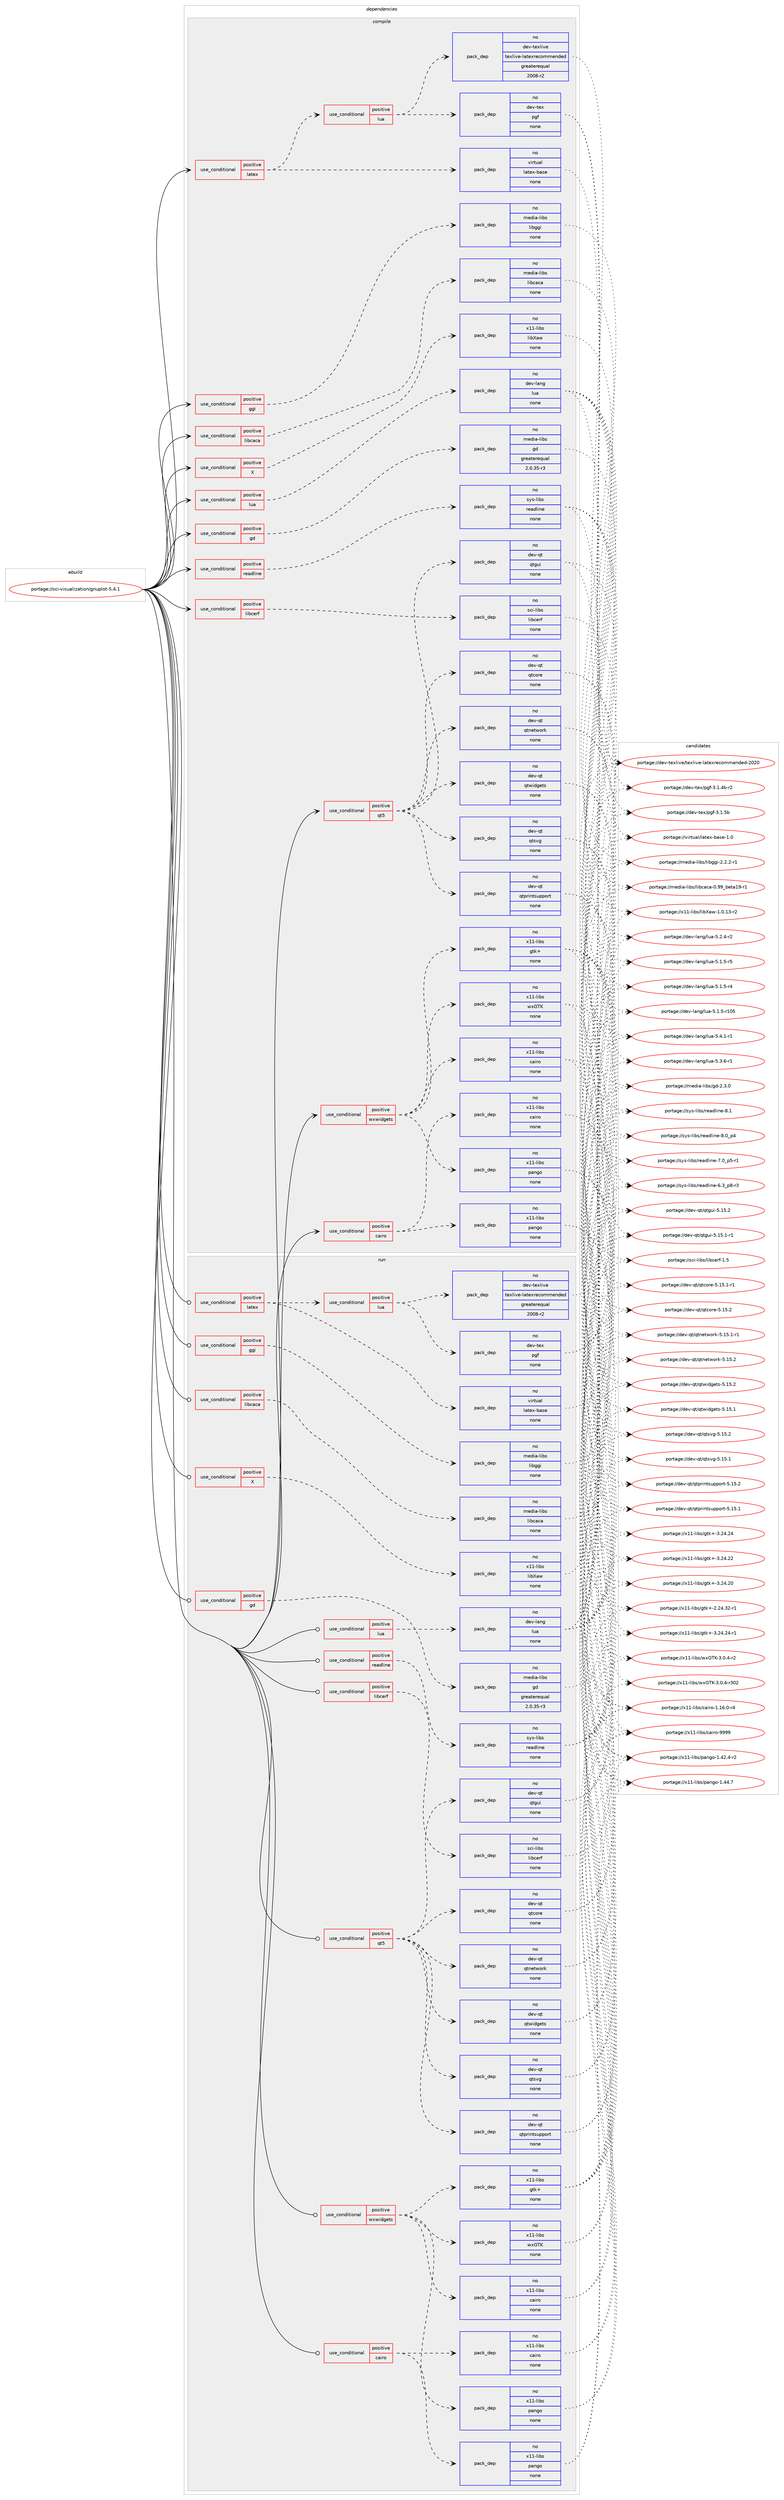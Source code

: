 digraph prolog {

# *************
# Graph options
# *************

newrank=true;
concentrate=true;
compound=true;
graph [rankdir=LR,fontname=Helvetica,fontsize=10,ranksep=1.5];#, ranksep=2.5, nodesep=0.2];
edge  [arrowhead=vee];
node  [fontname=Helvetica,fontsize=10];

# **********
# The ebuild
# **********

subgraph cluster_leftcol {
color=gray;
rank=same;
label=<<i>ebuild</i>>;
id [label="portage://sci-visualization/gnuplot-5.4.1", color=red, width=4, href="../sci-visualization/gnuplot-5.4.1.svg"];
}

# ****************
# The dependencies
# ****************

subgraph cluster_midcol {
color=gray;
label=<<i>dependencies</i>>;
subgraph cluster_compile {
fillcolor="#eeeeee";
style=filled;
label=<<i>compile</i>>;
subgraph cond1458 {
dependency6252 [label=<<TABLE BORDER="0" CELLBORDER="1" CELLSPACING="0" CELLPADDING="4"><TR><TD ROWSPAN="3" CELLPADDING="10">use_conditional</TD></TR><TR><TD>positive</TD></TR><TR><TD>X</TD></TR></TABLE>>, shape=none, color=red];
subgraph pack4706 {
dependency6253 [label=<<TABLE BORDER="0" CELLBORDER="1" CELLSPACING="0" CELLPADDING="4" WIDTH="220"><TR><TD ROWSPAN="6" CELLPADDING="30">pack_dep</TD></TR><TR><TD WIDTH="110">no</TD></TR><TR><TD>x11-libs</TD></TR><TR><TD>libXaw</TD></TR><TR><TD>none</TD></TR><TR><TD></TD></TR></TABLE>>, shape=none, color=blue];
}
dependency6252:e -> dependency6253:w [weight=20,style="dashed",arrowhead="vee"];
}
id:e -> dependency6252:w [weight=20,style="solid",arrowhead="vee"];
subgraph cond1459 {
dependency6254 [label=<<TABLE BORDER="0" CELLBORDER="1" CELLSPACING="0" CELLPADDING="4"><TR><TD ROWSPAN="3" CELLPADDING="10">use_conditional</TD></TR><TR><TD>positive</TD></TR><TR><TD>cairo</TD></TR></TABLE>>, shape=none, color=red];
subgraph pack4707 {
dependency6255 [label=<<TABLE BORDER="0" CELLBORDER="1" CELLSPACING="0" CELLPADDING="4" WIDTH="220"><TR><TD ROWSPAN="6" CELLPADDING="30">pack_dep</TD></TR><TR><TD WIDTH="110">no</TD></TR><TR><TD>x11-libs</TD></TR><TR><TD>cairo</TD></TR><TR><TD>none</TD></TR><TR><TD></TD></TR></TABLE>>, shape=none, color=blue];
}
dependency6254:e -> dependency6255:w [weight=20,style="dashed",arrowhead="vee"];
subgraph pack4708 {
dependency6256 [label=<<TABLE BORDER="0" CELLBORDER="1" CELLSPACING="0" CELLPADDING="4" WIDTH="220"><TR><TD ROWSPAN="6" CELLPADDING="30">pack_dep</TD></TR><TR><TD WIDTH="110">no</TD></TR><TR><TD>x11-libs</TD></TR><TR><TD>pango</TD></TR><TR><TD>none</TD></TR><TR><TD></TD></TR></TABLE>>, shape=none, color=blue];
}
dependency6254:e -> dependency6256:w [weight=20,style="dashed",arrowhead="vee"];
}
id:e -> dependency6254:w [weight=20,style="solid",arrowhead="vee"];
subgraph cond1460 {
dependency6257 [label=<<TABLE BORDER="0" CELLBORDER="1" CELLSPACING="0" CELLPADDING="4"><TR><TD ROWSPAN="3" CELLPADDING="10">use_conditional</TD></TR><TR><TD>positive</TD></TR><TR><TD>gd</TD></TR></TABLE>>, shape=none, color=red];
subgraph pack4709 {
dependency6258 [label=<<TABLE BORDER="0" CELLBORDER="1" CELLSPACING="0" CELLPADDING="4" WIDTH="220"><TR><TD ROWSPAN="6" CELLPADDING="30">pack_dep</TD></TR><TR><TD WIDTH="110">no</TD></TR><TR><TD>media-libs</TD></TR><TR><TD>gd</TD></TR><TR><TD>greaterequal</TD></TR><TR><TD>2.0.35-r3</TD></TR></TABLE>>, shape=none, color=blue];
}
dependency6257:e -> dependency6258:w [weight=20,style="dashed",arrowhead="vee"];
}
id:e -> dependency6257:w [weight=20,style="solid",arrowhead="vee"];
subgraph cond1461 {
dependency6259 [label=<<TABLE BORDER="0" CELLBORDER="1" CELLSPACING="0" CELLPADDING="4"><TR><TD ROWSPAN="3" CELLPADDING="10">use_conditional</TD></TR><TR><TD>positive</TD></TR><TR><TD>ggi</TD></TR></TABLE>>, shape=none, color=red];
subgraph pack4710 {
dependency6260 [label=<<TABLE BORDER="0" CELLBORDER="1" CELLSPACING="0" CELLPADDING="4" WIDTH="220"><TR><TD ROWSPAN="6" CELLPADDING="30">pack_dep</TD></TR><TR><TD WIDTH="110">no</TD></TR><TR><TD>media-libs</TD></TR><TR><TD>libggi</TD></TR><TR><TD>none</TD></TR><TR><TD></TD></TR></TABLE>>, shape=none, color=blue];
}
dependency6259:e -> dependency6260:w [weight=20,style="dashed",arrowhead="vee"];
}
id:e -> dependency6259:w [weight=20,style="solid",arrowhead="vee"];
subgraph cond1462 {
dependency6261 [label=<<TABLE BORDER="0" CELLBORDER="1" CELLSPACING="0" CELLPADDING="4"><TR><TD ROWSPAN="3" CELLPADDING="10">use_conditional</TD></TR><TR><TD>positive</TD></TR><TR><TD>latex</TD></TR></TABLE>>, shape=none, color=red];
subgraph pack4711 {
dependency6262 [label=<<TABLE BORDER="0" CELLBORDER="1" CELLSPACING="0" CELLPADDING="4" WIDTH="220"><TR><TD ROWSPAN="6" CELLPADDING="30">pack_dep</TD></TR><TR><TD WIDTH="110">no</TD></TR><TR><TD>virtual</TD></TR><TR><TD>latex-base</TD></TR><TR><TD>none</TD></TR><TR><TD></TD></TR></TABLE>>, shape=none, color=blue];
}
dependency6261:e -> dependency6262:w [weight=20,style="dashed",arrowhead="vee"];
subgraph cond1463 {
dependency6263 [label=<<TABLE BORDER="0" CELLBORDER="1" CELLSPACING="0" CELLPADDING="4"><TR><TD ROWSPAN="3" CELLPADDING="10">use_conditional</TD></TR><TR><TD>positive</TD></TR><TR><TD>lua</TD></TR></TABLE>>, shape=none, color=red];
subgraph pack4712 {
dependency6264 [label=<<TABLE BORDER="0" CELLBORDER="1" CELLSPACING="0" CELLPADDING="4" WIDTH="220"><TR><TD ROWSPAN="6" CELLPADDING="30">pack_dep</TD></TR><TR><TD WIDTH="110">no</TD></TR><TR><TD>dev-tex</TD></TR><TR><TD>pgf</TD></TR><TR><TD>none</TD></TR><TR><TD></TD></TR></TABLE>>, shape=none, color=blue];
}
dependency6263:e -> dependency6264:w [weight=20,style="dashed",arrowhead="vee"];
subgraph pack4713 {
dependency6265 [label=<<TABLE BORDER="0" CELLBORDER="1" CELLSPACING="0" CELLPADDING="4" WIDTH="220"><TR><TD ROWSPAN="6" CELLPADDING="30">pack_dep</TD></TR><TR><TD WIDTH="110">no</TD></TR><TR><TD>dev-texlive</TD></TR><TR><TD>texlive-latexrecommended</TD></TR><TR><TD>greaterequal</TD></TR><TR><TD>2008-r2</TD></TR></TABLE>>, shape=none, color=blue];
}
dependency6263:e -> dependency6265:w [weight=20,style="dashed",arrowhead="vee"];
}
dependency6261:e -> dependency6263:w [weight=20,style="dashed",arrowhead="vee"];
}
id:e -> dependency6261:w [weight=20,style="solid",arrowhead="vee"];
subgraph cond1464 {
dependency6266 [label=<<TABLE BORDER="0" CELLBORDER="1" CELLSPACING="0" CELLPADDING="4"><TR><TD ROWSPAN="3" CELLPADDING="10">use_conditional</TD></TR><TR><TD>positive</TD></TR><TR><TD>libcaca</TD></TR></TABLE>>, shape=none, color=red];
subgraph pack4714 {
dependency6267 [label=<<TABLE BORDER="0" CELLBORDER="1" CELLSPACING="0" CELLPADDING="4" WIDTH="220"><TR><TD ROWSPAN="6" CELLPADDING="30">pack_dep</TD></TR><TR><TD WIDTH="110">no</TD></TR><TR><TD>media-libs</TD></TR><TR><TD>libcaca</TD></TR><TR><TD>none</TD></TR><TR><TD></TD></TR></TABLE>>, shape=none, color=blue];
}
dependency6266:e -> dependency6267:w [weight=20,style="dashed",arrowhead="vee"];
}
id:e -> dependency6266:w [weight=20,style="solid",arrowhead="vee"];
subgraph cond1465 {
dependency6268 [label=<<TABLE BORDER="0" CELLBORDER="1" CELLSPACING="0" CELLPADDING="4"><TR><TD ROWSPAN="3" CELLPADDING="10">use_conditional</TD></TR><TR><TD>positive</TD></TR><TR><TD>libcerf</TD></TR></TABLE>>, shape=none, color=red];
subgraph pack4715 {
dependency6269 [label=<<TABLE BORDER="0" CELLBORDER="1" CELLSPACING="0" CELLPADDING="4" WIDTH="220"><TR><TD ROWSPAN="6" CELLPADDING="30">pack_dep</TD></TR><TR><TD WIDTH="110">no</TD></TR><TR><TD>sci-libs</TD></TR><TR><TD>libcerf</TD></TR><TR><TD>none</TD></TR><TR><TD></TD></TR></TABLE>>, shape=none, color=blue];
}
dependency6268:e -> dependency6269:w [weight=20,style="dashed",arrowhead="vee"];
}
id:e -> dependency6268:w [weight=20,style="solid",arrowhead="vee"];
subgraph cond1466 {
dependency6270 [label=<<TABLE BORDER="0" CELLBORDER="1" CELLSPACING="0" CELLPADDING="4"><TR><TD ROWSPAN="3" CELLPADDING="10">use_conditional</TD></TR><TR><TD>positive</TD></TR><TR><TD>lua</TD></TR></TABLE>>, shape=none, color=red];
subgraph pack4716 {
dependency6271 [label=<<TABLE BORDER="0" CELLBORDER="1" CELLSPACING="0" CELLPADDING="4" WIDTH="220"><TR><TD ROWSPAN="6" CELLPADDING="30">pack_dep</TD></TR><TR><TD WIDTH="110">no</TD></TR><TR><TD>dev-lang</TD></TR><TR><TD>lua</TD></TR><TR><TD>none</TD></TR><TR><TD></TD></TR></TABLE>>, shape=none, color=blue];
}
dependency6270:e -> dependency6271:w [weight=20,style="dashed",arrowhead="vee"];
}
id:e -> dependency6270:w [weight=20,style="solid",arrowhead="vee"];
subgraph cond1467 {
dependency6272 [label=<<TABLE BORDER="0" CELLBORDER="1" CELLSPACING="0" CELLPADDING="4"><TR><TD ROWSPAN="3" CELLPADDING="10">use_conditional</TD></TR><TR><TD>positive</TD></TR><TR><TD>qt5</TD></TR></TABLE>>, shape=none, color=red];
subgraph pack4717 {
dependency6273 [label=<<TABLE BORDER="0" CELLBORDER="1" CELLSPACING="0" CELLPADDING="4" WIDTH="220"><TR><TD ROWSPAN="6" CELLPADDING="30">pack_dep</TD></TR><TR><TD WIDTH="110">no</TD></TR><TR><TD>dev-qt</TD></TR><TR><TD>qtcore</TD></TR><TR><TD>none</TD></TR><TR><TD></TD></TR></TABLE>>, shape=none, color=blue];
}
dependency6272:e -> dependency6273:w [weight=20,style="dashed",arrowhead="vee"];
subgraph pack4718 {
dependency6274 [label=<<TABLE BORDER="0" CELLBORDER="1" CELLSPACING="0" CELLPADDING="4" WIDTH="220"><TR><TD ROWSPAN="6" CELLPADDING="30">pack_dep</TD></TR><TR><TD WIDTH="110">no</TD></TR><TR><TD>dev-qt</TD></TR><TR><TD>qtgui</TD></TR><TR><TD>none</TD></TR><TR><TD></TD></TR></TABLE>>, shape=none, color=blue];
}
dependency6272:e -> dependency6274:w [weight=20,style="dashed",arrowhead="vee"];
subgraph pack4719 {
dependency6275 [label=<<TABLE BORDER="0" CELLBORDER="1" CELLSPACING="0" CELLPADDING="4" WIDTH="220"><TR><TD ROWSPAN="6" CELLPADDING="30">pack_dep</TD></TR><TR><TD WIDTH="110">no</TD></TR><TR><TD>dev-qt</TD></TR><TR><TD>qtnetwork</TD></TR><TR><TD>none</TD></TR><TR><TD></TD></TR></TABLE>>, shape=none, color=blue];
}
dependency6272:e -> dependency6275:w [weight=20,style="dashed",arrowhead="vee"];
subgraph pack4720 {
dependency6276 [label=<<TABLE BORDER="0" CELLBORDER="1" CELLSPACING="0" CELLPADDING="4" WIDTH="220"><TR><TD ROWSPAN="6" CELLPADDING="30">pack_dep</TD></TR><TR><TD WIDTH="110">no</TD></TR><TR><TD>dev-qt</TD></TR><TR><TD>qtprintsupport</TD></TR><TR><TD>none</TD></TR><TR><TD></TD></TR></TABLE>>, shape=none, color=blue];
}
dependency6272:e -> dependency6276:w [weight=20,style="dashed",arrowhead="vee"];
subgraph pack4721 {
dependency6277 [label=<<TABLE BORDER="0" CELLBORDER="1" CELLSPACING="0" CELLPADDING="4" WIDTH="220"><TR><TD ROWSPAN="6" CELLPADDING="30">pack_dep</TD></TR><TR><TD WIDTH="110">no</TD></TR><TR><TD>dev-qt</TD></TR><TR><TD>qtsvg</TD></TR><TR><TD>none</TD></TR><TR><TD></TD></TR></TABLE>>, shape=none, color=blue];
}
dependency6272:e -> dependency6277:w [weight=20,style="dashed",arrowhead="vee"];
subgraph pack4722 {
dependency6278 [label=<<TABLE BORDER="0" CELLBORDER="1" CELLSPACING="0" CELLPADDING="4" WIDTH="220"><TR><TD ROWSPAN="6" CELLPADDING="30">pack_dep</TD></TR><TR><TD WIDTH="110">no</TD></TR><TR><TD>dev-qt</TD></TR><TR><TD>qtwidgets</TD></TR><TR><TD>none</TD></TR><TR><TD></TD></TR></TABLE>>, shape=none, color=blue];
}
dependency6272:e -> dependency6278:w [weight=20,style="dashed",arrowhead="vee"];
}
id:e -> dependency6272:w [weight=20,style="solid",arrowhead="vee"];
subgraph cond1468 {
dependency6279 [label=<<TABLE BORDER="0" CELLBORDER="1" CELLSPACING="0" CELLPADDING="4"><TR><TD ROWSPAN="3" CELLPADDING="10">use_conditional</TD></TR><TR><TD>positive</TD></TR><TR><TD>readline</TD></TR></TABLE>>, shape=none, color=red];
subgraph pack4723 {
dependency6280 [label=<<TABLE BORDER="0" CELLBORDER="1" CELLSPACING="0" CELLPADDING="4" WIDTH="220"><TR><TD ROWSPAN="6" CELLPADDING="30">pack_dep</TD></TR><TR><TD WIDTH="110">no</TD></TR><TR><TD>sys-libs</TD></TR><TR><TD>readline</TD></TR><TR><TD>none</TD></TR><TR><TD></TD></TR></TABLE>>, shape=none, color=blue];
}
dependency6279:e -> dependency6280:w [weight=20,style="dashed",arrowhead="vee"];
}
id:e -> dependency6279:w [weight=20,style="solid",arrowhead="vee"];
subgraph cond1469 {
dependency6281 [label=<<TABLE BORDER="0" CELLBORDER="1" CELLSPACING="0" CELLPADDING="4"><TR><TD ROWSPAN="3" CELLPADDING="10">use_conditional</TD></TR><TR><TD>positive</TD></TR><TR><TD>wxwidgets</TD></TR></TABLE>>, shape=none, color=red];
subgraph pack4724 {
dependency6282 [label=<<TABLE BORDER="0" CELLBORDER="1" CELLSPACING="0" CELLPADDING="4" WIDTH="220"><TR><TD ROWSPAN="6" CELLPADDING="30">pack_dep</TD></TR><TR><TD WIDTH="110">no</TD></TR><TR><TD>x11-libs</TD></TR><TR><TD>wxGTK</TD></TR><TR><TD>none</TD></TR><TR><TD></TD></TR></TABLE>>, shape=none, color=blue];
}
dependency6281:e -> dependency6282:w [weight=20,style="dashed",arrowhead="vee"];
subgraph pack4725 {
dependency6283 [label=<<TABLE BORDER="0" CELLBORDER="1" CELLSPACING="0" CELLPADDING="4" WIDTH="220"><TR><TD ROWSPAN="6" CELLPADDING="30">pack_dep</TD></TR><TR><TD WIDTH="110">no</TD></TR><TR><TD>x11-libs</TD></TR><TR><TD>cairo</TD></TR><TR><TD>none</TD></TR><TR><TD></TD></TR></TABLE>>, shape=none, color=blue];
}
dependency6281:e -> dependency6283:w [weight=20,style="dashed",arrowhead="vee"];
subgraph pack4726 {
dependency6284 [label=<<TABLE BORDER="0" CELLBORDER="1" CELLSPACING="0" CELLPADDING="4" WIDTH="220"><TR><TD ROWSPAN="6" CELLPADDING="30">pack_dep</TD></TR><TR><TD WIDTH="110">no</TD></TR><TR><TD>x11-libs</TD></TR><TR><TD>pango</TD></TR><TR><TD>none</TD></TR><TR><TD></TD></TR></TABLE>>, shape=none, color=blue];
}
dependency6281:e -> dependency6284:w [weight=20,style="dashed",arrowhead="vee"];
subgraph pack4727 {
dependency6285 [label=<<TABLE BORDER="0" CELLBORDER="1" CELLSPACING="0" CELLPADDING="4" WIDTH="220"><TR><TD ROWSPAN="6" CELLPADDING="30">pack_dep</TD></TR><TR><TD WIDTH="110">no</TD></TR><TR><TD>x11-libs</TD></TR><TR><TD>gtk+</TD></TR><TR><TD>none</TD></TR><TR><TD></TD></TR></TABLE>>, shape=none, color=blue];
}
dependency6281:e -> dependency6285:w [weight=20,style="dashed",arrowhead="vee"];
}
id:e -> dependency6281:w [weight=20,style="solid",arrowhead="vee"];
}
subgraph cluster_compileandrun {
fillcolor="#eeeeee";
style=filled;
label=<<i>compile and run</i>>;
}
subgraph cluster_run {
fillcolor="#eeeeee";
style=filled;
label=<<i>run</i>>;
subgraph cond1470 {
dependency6286 [label=<<TABLE BORDER="0" CELLBORDER="1" CELLSPACING="0" CELLPADDING="4"><TR><TD ROWSPAN="3" CELLPADDING="10">use_conditional</TD></TR><TR><TD>positive</TD></TR><TR><TD>X</TD></TR></TABLE>>, shape=none, color=red];
subgraph pack4728 {
dependency6287 [label=<<TABLE BORDER="0" CELLBORDER="1" CELLSPACING="0" CELLPADDING="4" WIDTH="220"><TR><TD ROWSPAN="6" CELLPADDING="30">pack_dep</TD></TR><TR><TD WIDTH="110">no</TD></TR><TR><TD>x11-libs</TD></TR><TR><TD>libXaw</TD></TR><TR><TD>none</TD></TR><TR><TD></TD></TR></TABLE>>, shape=none, color=blue];
}
dependency6286:e -> dependency6287:w [weight=20,style="dashed",arrowhead="vee"];
}
id:e -> dependency6286:w [weight=20,style="solid",arrowhead="odot"];
subgraph cond1471 {
dependency6288 [label=<<TABLE BORDER="0" CELLBORDER="1" CELLSPACING="0" CELLPADDING="4"><TR><TD ROWSPAN="3" CELLPADDING="10">use_conditional</TD></TR><TR><TD>positive</TD></TR><TR><TD>cairo</TD></TR></TABLE>>, shape=none, color=red];
subgraph pack4729 {
dependency6289 [label=<<TABLE BORDER="0" CELLBORDER="1" CELLSPACING="0" CELLPADDING="4" WIDTH="220"><TR><TD ROWSPAN="6" CELLPADDING="30">pack_dep</TD></TR><TR><TD WIDTH="110">no</TD></TR><TR><TD>x11-libs</TD></TR><TR><TD>cairo</TD></TR><TR><TD>none</TD></TR><TR><TD></TD></TR></TABLE>>, shape=none, color=blue];
}
dependency6288:e -> dependency6289:w [weight=20,style="dashed",arrowhead="vee"];
subgraph pack4730 {
dependency6290 [label=<<TABLE BORDER="0" CELLBORDER="1" CELLSPACING="0" CELLPADDING="4" WIDTH="220"><TR><TD ROWSPAN="6" CELLPADDING="30">pack_dep</TD></TR><TR><TD WIDTH="110">no</TD></TR><TR><TD>x11-libs</TD></TR><TR><TD>pango</TD></TR><TR><TD>none</TD></TR><TR><TD></TD></TR></TABLE>>, shape=none, color=blue];
}
dependency6288:e -> dependency6290:w [weight=20,style="dashed",arrowhead="vee"];
}
id:e -> dependency6288:w [weight=20,style="solid",arrowhead="odot"];
subgraph cond1472 {
dependency6291 [label=<<TABLE BORDER="0" CELLBORDER="1" CELLSPACING="0" CELLPADDING="4"><TR><TD ROWSPAN="3" CELLPADDING="10">use_conditional</TD></TR><TR><TD>positive</TD></TR><TR><TD>gd</TD></TR></TABLE>>, shape=none, color=red];
subgraph pack4731 {
dependency6292 [label=<<TABLE BORDER="0" CELLBORDER="1" CELLSPACING="0" CELLPADDING="4" WIDTH="220"><TR><TD ROWSPAN="6" CELLPADDING="30">pack_dep</TD></TR><TR><TD WIDTH="110">no</TD></TR><TR><TD>media-libs</TD></TR><TR><TD>gd</TD></TR><TR><TD>greaterequal</TD></TR><TR><TD>2.0.35-r3</TD></TR></TABLE>>, shape=none, color=blue];
}
dependency6291:e -> dependency6292:w [weight=20,style="dashed",arrowhead="vee"];
}
id:e -> dependency6291:w [weight=20,style="solid",arrowhead="odot"];
subgraph cond1473 {
dependency6293 [label=<<TABLE BORDER="0" CELLBORDER="1" CELLSPACING="0" CELLPADDING="4"><TR><TD ROWSPAN="3" CELLPADDING="10">use_conditional</TD></TR><TR><TD>positive</TD></TR><TR><TD>ggi</TD></TR></TABLE>>, shape=none, color=red];
subgraph pack4732 {
dependency6294 [label=<<TABLE BORDER="0" CELLBORDER="1" CELLSPACING="0" CELLPADDING="4" WIDTH="220"><TR><TD ROWSPAN="6" CELLPADDING="30">pack_dep</TD></TR><TR><TD WIDTH="110">no</TD></TR><TR><TD>media-libs</TD></TR><TR><TD>libggi</TD></TR><TR><TD>none</TD></TR><TR><TD></TD></TR></TABLE>>, shape=none, color=blue];
}
dependency6293:e -> dependency6294:w [weight=20,style="dashed",arrowhead="vee"];
}
id:e -> dependency6293:w [weight=20,style="solid",arrowhead="odot"];
subgraph cond1474 {
dependency6295 [label=<<TABLE BORDER="0" CELLBORDER="1" CELLSPACING="0" CELLPADDING="4"><TR><TD ROWSPAN="3" CELLPADDING="10">use_conditional</TD></TR><TR><TD>positive</TD></TR><TR><TD>latex</TD></TR></TABLE>>, shape=none, color=red];
subgraph pack4733 {
dependency6296 [label=<<TABLE BORDER="0" CELLBORDER="1" CELLSPACING="0" CELLPADDING="4" WIDTH="220"><TR><TD ROWSPAN="6" CELLPADDING="30">pack_dep</TD></TR><TR><TD WIDTH="110">no</TD></TR><TR><TD>virtual</TD></TR><TR><TD>latex-base</TD></TR><TR><TD>none</TD></TR><TR><TD></TD></TR></TABLE>>, shape=none, color=blue];
}
dependency6295:e -> dependency6296:w [weight=20,style="dashed",arrowhead="vee"];
subgraph cond1475 {
dependency6297 [label=<<TABLE BORDER="0" CELLBORDER="1" CELLSPACING="0" CELLPADDING="4"><TR><TD ROWSPAN="3" CELLPADDING="10">use_conditional</TD></TR><TR><TD>positive</TD></TR><TR><TD>lua</TD></TR></TABLE>>, shape=none, color=red];
subgraph pack4734 {
dependency6298 [label=<<TABLE BORDER="0" CELLBORDER="1" CELLSPACING="0" CELLPADDING="4" WIDTH="220"><TR><TD ROWSPAN="6" CELLPADDING="30">pack_dep</TD></TR><TR><TD WIDTH="110">no</TD></TR><TR><TD>dev-tex</TD></TR><TR><TD>pgf</TD></TR><TR><TD>none</TD></TR><TR><TD></TD></TR></TABLE>>, shape=none, color=blue];
}
dependency6297:e -> dependency6298:w [weight=20,style="dashed",arrowhead="vee"];
subgraph pack4735 {
dependency6299 [label=<<TABLE BORDER="0" CELLBORDER="1" CELLSPACING="0" CELLPADDING="4" WIDTH="220"><TR><TD ROWSPAN="6" CELLPADDING="30">pack_dep</TD></TR><TR><TD WIDTH="110">no</TD></TR><TR><TD>dev-texlive</TD></TR><TR><TD>texlive-latexrecommended</TD></TR><TR><TD>greaterequal</TD></TR><TR><TD>2008-r2</TD></TR></TABLE>>, shape=none, color=blue];
}
dependency6297:e -> dependency6299:w [weight=20,style="dashed",arrowhead="vee"];
}
dependency6295:e -> dependency6297:w [weight=20,style="dashed",arrowhead="vee"];
}
id:e -> dependency6295:w [weight=20,style="solid",arrowhead="odot"];
subgraph cond1476 {
dependency6300 [label=<<TABLE BORDER="0" CELLBORDER="1" CELLSPACING="0" CELLPADDING="4"><TR><TD ROWSPAN="3" CELLPADDING="10">use_conditional</TD></TR><TR><TD>positive</TD></TR><TR><TD>libcaca</TD></TR></TABLE>>, shape=none, color=red];
subgraph pack4736 {
dependency6301 [label=<<TABLE BORDER="0" CELLBORDER="1" CELLSPACING="0" CELLPADDING="4" WIDTH="220"><TR><TD ROWSPAN="6" CELLPADDING="30">pack_dep</TD></TR><TR><TD WIDTH="110">no</TD></TR><TR><TD>media-libs</TD></TR><TR><TD>libcaca</TD></TR><TR><TD>none</TD></TR><TR><TD></TD></TR></TABLE>>, shape=none, color=blue];
}
dependency6300:e -> dependency6301:w [weight=20,style="dashed",arrowhead="vee"];
}
id:e -> dependency6300:w [weight=20,style="solid",arrowhead="odot"];
subgraph cond1477 {
dependency6302 [label=<<TABLE BORDER="0" CELLBORDER="1" CELLSPACING="0" CELLPADDING="4"><TR><TD ROWSPAN="3" CELLPADDING="10">use_conditional</TD></TR><TR><TD>positive</TD></TR><TR><TD>libcerf</TD></TR></TABLE>>, shape=none, color=red];
subgraph pack4737 {
dependency6303 [label=<<TABLE BORDER="0" CELLBORDER="1" CELLSPACING="0" CELLPADDING="4" WIDTH="220"><TR><TD ROWSPAN="6" CELLPADDING="30">pack_dep</TD></TR><TR><TD WIDTH="110">no</TD></TR><TR><TD>sci-libs</TD></TR><TR><TD>libcerf</TD></TR><TR><TD>none</TD></TR><TR><TD></TD></TR></TABLE>>, shape=none, color=blue];
}
dependency6302:e -> dependency6303:w [weight=20,style="dashed",arrowhead="vee"];
}
id:e -> dependency6302:w [weight=20,style="solid",arrowhead="odot"];
subgraph cond1478 {
dependency6304 [label=<<TABLE BORDER="0" CELLBORDER="1" CELLSPACING="0" CELLPADDING="4"><TR><TD ROWSPAN="3" CELLPADDING="10">use_conditional</TD></TR><TR><TD>positive</TD></TR><TR><TD>lua</TD></TR></TABLE>>, shape=none, color=red];
subgraph pack4738 {
dependency6305 [label=<<TABLE BORDER="0" CELLBORDER="1" CELLSPACING="0" CELLPADDING="4" WIDTH="220"><TR><TD ROWSPAN="6" CELLPADDING="30">pack_dep</TD></TR><TR><TD WIDTH="110">no</TD></TR><TR><TD>dev-lang</TD></TR><TR><TD>lua</TD></TR><TR><TD>none</TD></TR><TR><TD></TD></TR></TABLE>>, shape=none, color=blue];
}
dependency6304:e -> dependency6305:w [weight=20,style="dashed",arrowhead="vee"];
}
id:e -> dependency6304:w [weight=20,style="solid",arrowhead="odot"];
subgraph cond1479 {
dependency6306 [label=<<TABLE BORDER="0" CELLBORDER="1" CELLSPACING="0" CELLPADDING="4"><TR><TD ROWSPAN="3" CELLPADDING="10">use_conditional</TD></TR><TR><TD>positive</TD></TR><TR><TD>qt5</TD></TR></TABLE>>, shape=none, color=red];
subgraph pack4739 {
dependency6307 [label=<<TABLE BORDER="0" CELLBORDER="1" CELLSPACING="0" CELLPADDING="4" WIDTH="220"><TR><TD ROWSPAN="6" CELLPADDING="30">pack_dep</TD></TR><TR><TD WIDTH="110">no</TD></TR><TR><TD>dev-qt</TD></TR><TR><TD>qtcore</TD></TR><TR><TD>none</TD></TR><TR><TD></TD></TR></TABLE>>, shape=none, color=blue];
}
dependency6306:e -> dependency6307:w [weight=20,style="dashed",arrowhead="vee"];
subgraph pack4740 {
dependency6308 [label=<<TABLE BORDER="0" CELLBORDER="1" CELLSPACING="0" CELLPADDING="4" WIDTH="220"><TR><TD ROWSPAN="6" CELLPADDING="30">pack_dep</TD></TR><TR><TD WIDTH="110">no</TD></TR><TR><TD>dev-qt</TD></TR><TR><TD>qtgui</TD></TR><TR><TD>none</TD></TR><TR><TD></TD></TR></TABLE>>, shape=none, color=blue];
}
dependency6306:e -> dependency6308:w [weight=20,style="dashed",arrowhead="vee"];
subgraph pack4741 {
dependency6309 [label=<<TABLE BORDER="0" CELLBORDER="1" CELLSPACING="0" CELLPADDING="4" WIDTH="220"><TR><TD ROWSPAN="6" CELLPADDING="30">pack_dep</TD></TR><TR><TD WIDTH="110">no</TD></TR><TR><TD>dev-qt</TD></TR><TR><TD>qtnetwork</TD></TR><TR><TD>none</TD></TR><TR><TD></TD></TR></TABLE>>, shape=none, color=blue];
}
dependency6306:e -> dependency6309:w [weight=20,style="dashed",arrowhead="vee"];
subgraph pack4742 {
dependency6310 [label=<<TABLE BORDER="0" CELLBORDER="1" CELLSPACING="0" CELLPADDING="4" WIDTH="220"><TR><TD ROWSPAN="6" CELLPADDING="30">pack_dep</TD></TR><TR><TD WIDTH="110">no</TD></TR><TR><TD>dev-qt</TD></TR><TR><TD>qtprintsupport</TD></TR><TR><TD>none</TD></TR><TR><TD></TD></TR></TABLE>>, shape=none, color=blue];
}
dependency6306:e -> dependency6310:w [weight=20,style="dashed",arrowhead="vee"];
subgraph pack4743 {
dependency6311 [label=<<TABLE BORDER="0" CELLBORDER="1" CELLSPACING="0" CELLPADDING="4" WIDTH="220"><TR><TD ROWSPAN="6" CELLPADDING="30">pack_dep</TD></TR><TR><TD WIDTH="110">no</TD></TR><TR><TD>dev-qt</TD></TR><TR><TD>qtsvg</TD></TR><TR><TD>none</TD></TR><TR><TD></TD></TR></TABLE>>, shape=none, color=blue];
}
dependency6306:e -> dependency6311:w [weight=20,style="dashed",arrowhead="vee"];
subgraph pack4744 {
dependency6312 [label=<<TABLE BORDER="0" CELLBORDER="1" CELLSPACING="0" CELLPADDING="4" WIDTH="220"><TR><TD ROWSPAN="6" CELLPADDING="30">pack_dep</TD></TR><TR><TD WIDTH="110">no</TD></TR><TR><TD>dev-qt</TD></TR><TR><TD>qtwidgets</TD></TR><TR><TD>none</TD></TR><TR><TD></TD></TR></TABLE>>, shape=none, color=blue];
}
dependency6306:e -> dependency6312:w [weight=20,style="dashed",arrowhead="vee"];
}
id:e -> dependency6306:w [weight=20,style="solid",arrowhead="odot"];
subgraph cond1480 {
dependency6313 [label=<<TABLE BORDER="0" CELLBORDER="1" CELLSPACING="0" CELLPADDING="4"><TR><TD ROWSPAN="3" CELLPADDING="10">use_conditional</TD></TR><TR><TD>positive</TD></TR><TR><TD>readline</TD></TR></TABLE>>, shape=none, color=red];
subgraph pack4745 {
dependency6314 [label=<<TABLE BORDER="0" CELLBORDER="1" CELLSPACING="0" CELLPADDING="4" WIDTH="220"><TR><TD ROWSPAN="6" CELLPADDING="30">pack_dep</TD></TR><TR><TD WIDTH="110">no</TD></TR><TR><TD>sys-libs</TD></TR><TR><TD>readline</TD></TR><TR><TD>none</TD></TR><TR><TD></TD></TR></TABLE>>, shape=none, color=blue];
}
dependency6313:e -> dependency6314:w [weight=20,style="dashed",arrowhead="vee"];
}
id:e -> dependency6313:w [weight=20,style="solid",arrowhead="odot"];
subgraph cond1481 {
dependency6315 [label=<<TABLE BORDER="0" CELLBORDER="1" CELLSPACING="0" CELLPADDING="4"><TR><TD ROWSPAN="3" CELLPADDING="10">use_conditional</TD></TR><TR><TD>positive</TD></TR><TR><TD>wxwidgets</TD></TR></TABLE>>, shape=none, color=red];
subgraph pack4746 {
dependency6316 [label=<<TABLE BORDER="0" CELLBORDER="1" CELLSPACING="0" CELLPADDING="4" WIDTH="220"><TR><TD ROWSPAN="6" CELLPADDING="30">pack_dep</TD></TR><TR><TD WIDTH="110">no</TD></TR><TR><TD>x11-libs</TD></TR><TR><TD>wxGTK</TD></TR><TR><TD>none</TD></TR><TR><TD></TD></TR></TABLE>>, shape=none, color=blue];
}
dependency6315:e -> dependency6316:w [weight=20,style="dashed",arrowhead="vee"];
subgraph pack4747 {
dependency6317 [label=<<TABLE BORDER="0" CELLBORDER="1" CELLSPACING="0" CELLPADDING="4" WIDTH="220"><TR><TD ROWSPAN="6" CELLPADDING="30">pack_dep</TD></TR><TR><TD WIDTH="110">no</TD></TR><TR><TD>x11-libs</TD></TR><TR><TD>cairo</TD></TR><TR><TD>none</TD></TR><TR><TD></TD></TR></TABLE>>, shape=none, color=blue];
}
dependency6315:e -> dependency6317:w [weight=20,style="dashed",arrowhead="vee"];
subgraph pack4748 {
dependency6318 [label=<<TABLE BORDER="0" CELLBORDER="1" CELLSPACING="0" CELLPADDING="4" WIDTH="220"><TR><TD ROWSPAN="6" CELLPADDING="30">pack_dep</TD></TR><TR><TD WIDTH="110">no</TD></TR><TR><TD>x11-libs</TD></TR><TR><TD>pango</TD></TR><TR><TD>none</TD></TR><TR><TD></TD></TR></TABLE>>, shape=none, color=blue];
}
dependency6315:e -> dependency6318:w [weight=20,style="dashed",arrowhead="vee"];
subgraph pack4749 {
dependency6319 [label=<<TABLE BORDER="0" CELLBORDER="1" CELLSPACING="0" CELLPADDING="4" WIDTH="220"><TR><TD ROWSPAN="6" CELLPADDING="30">pack_dep</TD></TR><TR><TD WIDTH="110">no</TD></TR><TR><TD>x11-libs</TD></TR><TR><TD>gtk+</TD></TR><TR><TD>none</TD></TR><TR><TD></TD></TR></TABLE>>, shape=none, color=blue];
}
dependency6315:e -> dependency6319:w [weight=20,style="dashed",arrowhead="vee"];
}
id:e -> dependency6315:w [weight=20,style="solid",arrowhead="odot"];
}
}

# **************
# The candidates
# **************

subgraph cluster_choices {
rank=same;
color=gray;
label=<<i>candidates</i>>;

subgraph choice4706 {
color=black;
nodesep=1;
choice1204949451081059811547108105988897119454946484649514511450 [label="portage://x11-libs/libXaw-1.0.13-r2", color=red, width=4,href="../x11-libs/libXaw-1.0.13-r2.svg"];
dependency6253:e -> choice1204949451081059811547108105988897119454946484649514511450:w [style=dotted,weight="100"];
}
subgraph choice4707 {
color=black;
nodesep=1;
choice120494945108105981154799971051141114557575757 [label="portage://x11-libs/cairo-9999", color=red, width=4,href="../x11-libs/cairo-9999.svg"];
choice12049494510810598115479997105114111454946495446484511452 [label="portage://x11-libs/cairo-1.16.0-r4", color=red, width=4,href="../x11-libs/cairo-1.16.0-r4.svg"];
dependency6255:e -> choice120494945108105981154799971051141114557575757:w [style=dotted,weight="100"];
dependency6255:e -> choice12049494510810598115479997105114111454946495446484511452:w [style=dotted,weight="100"];
}
subgraph choice4708 {
color=black;
nodesep=1;
choice12049494510810598115471129711010311145494652524655 [label="portage://x11-libs/pango-1.44.7", color=red, width=4,href="../x11-libs/pango-1.44.7.svg"];
choice120494945108105981154711297110103111454946525046524511450 [label="portage://x11-libs/pango-1.42.4-r2", color=red, width=4,href="../x11-libs/pango-1.42.4-r2.svg"];
dependency6256:e -> choice12049494510810598115471129711010311145494652524655:w [style=dotted,weight="100"];
dependency6256:e -> choice120494945108105981154711297110103111454946525046524511450:w [style=dotted,weight="100"];
}
subgraph choice4709 {
color=black;
nodesep=1;
choice10910110010597451081059811547103100455046514648 [label="portage://media-libs/gd-2.3.0", color=red, width=4,href="../media-libs/gd-2.3.0.svg"];
dependency6258:e -> choice10910110010597451081059811547103100455046514648:w [style=dotted,weight="100"];
}
subgraph choice4710 {
color=black;
nodesep=1;
choice10910110010597451081059811547108105981031031054550465046504511449 [label="portage://media-libs/libggi-2.2.2-r1", color=red, width=4,href="../media-libs/libggi-2.2.2-r1.svg"];
dependency6260:e -> choice10910110010597451081059811547108105981031031054550465046504511449:w [style=dotted,weight="100"];
}
subgraph choice4711 {
color=black;
nodesep=1;
choice11810511411611797108471089711610112045989711510145494648 [label="portage://virtual/latex-base-1.0", color=red, width=4,href="../virtual/latex-base-1.0.svg"];
dependency6262:e -> choice11810511411611797108471089711610112045989711510145494648:w [style=dotted,weight="100"];
}
subgraph choice4712 {
color=black;
nodesep=1;
choice100101118451161011204711210310245514649465398 [label="portage://dev-tex/pgf-3.1.5b", color=red, width=4,href="../dev-tex/pgf-3.1.5b.svg"];
choice1001011184511610112047112103102455146494652984511450 [label="portage://dev-tex/pgf-3.1.4b-r2", color=red, width=4,href="../dev-tex/pgf-3.1.4b-r2.svg"];
dependency6264:e -> choice100101118451161011204711210310245514649465398:w [style=dotted,weight="100"];
dependency6264:e -> choice1001011184511610112047112103102455146494652984511450:w [style=dotted,weight="100"];
}
subgraph choice4713 {
color=black;
nodesep=1;
choice10010111845116101120108105118101471161011201081051181014510897116101120114101991111091091011101001011004550485048 [label="portage://dev-texlive/texlive-latexrecommended-2020", color=red, width=4,href="../dev-texlive/texlive-latexrecommended-2020.svg"];
dependency6265:e -> choice10010111845116101120108105118101471161011201081051181014510897116101120114101991111091091011101001011004550485048:w [style=dotted,weight="100"];
}
subgraph choice4714 {
color=black;
nodesep=1;
choice109101100105974510810598115471081059899979997454846575795981011169749574511449 [label="portage://media-libs/libcaca-0.99_beta19-r1", color=red, width=4,href="../media-libs/libcaca-0.99_beta19-r1.svg"];
dependency6267:e -> choice109101100105974510810598115471081059899979997454846575795981011169749574511449:w [style=dotted,weight="100"];
}
subgraph choice4715 {
color=black;
nodesep=1;
choice11599105451081059811547108105989910111410245494653 [label="portage://sci-libs/libcerf-1.5", color=red, width=4,href="../sci-libs/libcerf-1.5.svg"];
dependency6269:e -> choice11599105451081059811547108105989910111410245494653:w [style=dotted,weight="100"];
}
subgraph choice4716 {
color=black;
nodesep=1;
choice100101118451089711010347108117974553465246494511449 [label="portage://dev-lang/lua-5.4.1-r1", color=red, width=4,href="../dev-lang/lua-5.4.1-r1.svg"];
choice100101118451089711010347108117974553465146544511449 [label="portage://dev-lang/lua-5.3.6-r1", color=red, width=4,href="../dev-lang/lua-5.3.6-r1.svg"];
choice100101118451089711010347108117974553465046524511450 [label="portage://dev-lang/lua-5.2.4-r2", color=red, width=4,href="../dev-lang/lua-5.2.4-r2.svg"];
choice100101118451089711010347108117974553464946534511453 [label="portage://dev-lang/lua-5.1.5-r5", color=red, width=4,href="../dev-lang/lua-5.1.5-r5.svg"];
choice100101118451089711010347108117974553464946534511452 [label="portage://dev-lang/lua-5.1.5-r4", color=red, width=4,href="../dev-lang/lua-5.1.5-r4.svg"];
choice1001011184510897110103471081179745534649465345114494853 [label="portage://dev-lang/lua-5.1.5-r105", color=red, width=4,href="../dev-lang/lua-5.1.5-r105.svg"];
dependency6271:e -> choice100101118451089711010347108117974553465246494511449:w [style=dotted,weight="100"];
dependency6271:e -> choice100101118451089711010347108117974553465146544511449:w [style=dotted,weight="100"];
dependency6271:e -> choice100101118451089711010347108117974553465046524511450:w [style=dotted,weight="100"];
dependency6271:e -> choice100101118451089711010347108117974553464946534511453:w [style=dotted,weight="100"];
dependency6271:e -> choice100101118451089711010347108117974553464946534511452:w [style=dotted,weight="100"];
dependency6271:e -> choice1001011184510897110103471081179745534649465345114494853:w [style=dotted,weight="100"];
}
subgraph choice4717 {
color=black;
nodesep=1;
choice10010111845113116471131169911111410145534649534650 [label="portage://dev-qt/qtcore-5.15.2", color=red, width=4,href="../dev-qt/qtcore-5.15.2.svg"];
choice100101118451131164711311699111114101455346495346494511449 [label="portage://dev-qt/qtcore-5.15.1-r1", color=red, width=4,href="../dev-qt/qtcore-5.15.1-r1.svg"];
dependency6273:e -> choice10010111845113116471131169911111410145534649534650:w [style=dotted,weight="100"];
dependency6273:e -> choice100101118451131164711311699111114101455346495346494511449:w [style=dotted,weight="100"];
}
subgraph choice4718 {
color=black;
nodesep=1;
choice100101118451131164711311610311710545534649534650 [label="portage://dev-qt/qtgui-5.15.2", color=red, width=4,href="../dev-qt/qtgui-5.15.2.svg"];
choice1001011184511311647113116103117105455346495346494511449 [label="portage://dev-qt/qtgui-5.15.1-r1", color=red, width=4,href="../dev-qt/qtgui-5.15.1-r1.svg"];
dependency6274:e -> choice100101118451131164711311610311710545534649534650:w [style=dotted,weight="100"];
dependency6274:e -> choice1001011184511311647113116103117105455346495346494511449:w [style=dotted,weight="100"];
}
subgraph choice4719 {
color=black;
nodesep=1;
choice100101118451131164711311611010111611911111410745534649534650 [label="portage://dev-qt/qtnetwork-5.15.2", color=red, width=4,href="../dev-qt/qtnetwork-5.15.2.svg"];
choice1001011184511311647113116110101116119111114107455346495346494511449 [label="portage://dev-qt/qtnetwork-5.15.1-r1", color=red, width=4,href="../dev-qt/qtnetwork-5.15.1-r1.svg"];
dependency6275:e -> choice100101118451131164711311611010111611911111410745534649534650:w [style=dotted,weight="100"];
dependency6275:e -> choice1001011184511311647113116110101116119111114107455346495346494511449:w [style=dotted,weight="100"];
}
subgraph choice4720 {
color=black;
nodesep=1;
choice100101118451131164711311611211410511011611511711211211111411645534649534650 [label="portage://dev-qt/qtprintsupport-5.15.2", color=red, width=4,href="../dev-qt/qtprintsupport-5.15.2.svg"];
choice100101118451131164711311611211410511011611511711211211111411645534649534649 [label="portage://dev-qt/qtprintsupport-5.15.1", color=red, width=4,href="../dev-qt/qtprintsupport-5.15.1.svg"];
dependency6276:e -> choice100101118451131164711311611211410511011611511711211211111411645534649534650:w [style=dotted,weight="100"];
dependency6276:e -> choice100101118451131164711311611211410511011611511711211211111411645534649534649:w [style=dotted,weight="100"];
}
subgraph choice4721 {
color=black;
nodesep=1;
choice100101118451131164711311611511810345534649534650 [label="portage://dev-qt/qtsvg-5.15.2", color=red, width=4,href="../dev-qt/qtsvg-5.15.2.svg"];
choice100101118451131164711311611511810345534649534649 [label="portage://dev-qt/qtsvg-5.15.1", color=red, width=4,href="../dev-qt/qtsvg-5.15.1.svg"];
dependency6277:e -> choice100101118451131164711311611511810345534649534650:w [style=dotted,weight="100"];
dependency6277:e -> choice100101118451131164711311611511810345534649534649:w [style=dotted,weight="100"];
}
subgraph choice4722 {
color=black;
nodesep=1;
choice100101118451131164711311611910510010310111611545534649534650 [label="portage://dev-qt/qtwidgets-5.15.2", color=red, width=4,href="../dev-qt/qtwidgets-5.15.2.svg"];
choice100101118451131164711311611910510010310111611545534649534649 [label="portage://dev-qt/qtwidgets-5.15.1", color=red, width=4,href="../dev-qt/qtwidgets-5.15.1.svg"];
dependency6278:e -> choice100101118451131164711311611910510010310111611545534649534650:w [style=dotted,weight="100"];
dependency6278:e -> choice100101118451131164711311611910510010310111611545534649534649:w [style=dotted,weight="100"];
}
subgraph choice4723 {
color=black;
nodesep=1;
choice1151211154510810598115471141019710010810511010145564649 [label="portage://sys-libs/readline-8.1", color=red, width=4,href="../sys-libs/readline-8.1.svg"];
choice11512111545108105981154711410197100108105110101455646489511252 [label="portage://sys-libs/readline-8.0_p4", color=red, width=4,href="../sys-libs/readline-8.0_p4.svg"];
choice115121115451081059811547114101971001081051101014555464895112534511449 [label="portage://sys-libs/readline-7.0_p5-r1", color=red, width=4,href="../sys-libs/readline-7.0_p5-r1.svg"];
choice115121115451081059811547114101971001081051101014554465195112564511451 [label="portage://sys-libs/readline-6.3_p8-r3", color=red, width=4,href="../sys-libs/readline-6.3_p8-r3.svg"];
dependency6280:e -> choice1151211154510810598115471141019710010810511010145564649:w [style=dotted,weight="100"];
dependency6280:e -> choice11512111545108105981154711410197100108105110101455646489511252:w [style=dotted,weight="100"];
dependency6280:e -> choice115121115451081059811547114101971001081051101014555464895112534511449:w [style=dotted,weight="100"];
dependency6280:e -> choice115121115451081059811547114101971001081051101014554465195112564511451:w [style=dotted,weight="100"];
}
subgraph choice4724 {
color=black;
nodesep=1;
choice120494945108105981154711912071847545514648465245114514850 [label="portage://x11-libs/wxGTK-3.0.4-r302", color=red, width=4,href="../x11-libs/wxGTK-3.0.4-r302.svg"];
choice12049494510810598115471191207184754551464846524511450 [label="portage://x11-libs/wxGTK-3.0.4-r2", color=red, width=4,href="../x11-libs/wxGTK-3.0.4-r2.svg"];
dependency6282:e -> choice120494945108105981154711912071847545514648465245114514850:w [style=dotted,weight="100"];
dependency6282:e -> choice12049494510810598115471191207184754551464846524511450:w [style=dotted,weight="100"];
}
subgraph choice4725 {
color=black;
nodesep=1;
choice120494945108105981154799971051141114557575757 [label="portage://x11-libs/cairo-9999", color=red, width=4,href="../x11-libs/cairo-9999.svg"];
choice12049494510810598115479997105114111454946495446484511452 [label="portage://x11-libs/cairo-1.16.0-r4", color=red, width=4,href="../x11-libs/cairo-1.16.0-r4.svg"];
dependency6283:e -> choice120494945108105981154799971051141114557575757:w [style=dotted,weight="100"];
dependency6283:e -> choice12049494510810598115479997105114111454946495446484511452:w [style=dotted,weight="100"];
}
subgraph choice4726 {
color=black;
nodesep=1;
choice12049494510810598115471129711010311145494652524655 [label="portage://x11-libs/pango-1.44.7", color=red, width=4,href="../x11-libs/pango-1.44.7.svg"];
choice120494945108105981154711297110103111454946525046524511450 [label="portage://x11-libs/pango-1.42.4-r2", color=red, width=4,href="../x11-libs/pango-1.42.4-r2.svg"];
dependency6284:e -> choice12049494510810598115471129711010311145494652524655:w [style=dotted,weight="100"];
dependency6284:e -> choice120494945108105981154711297110103111454946525046524511450:w [style=dotted,weight="100"];
}
subgraph choice4727 {
color=black;
nodesep=1;
choice12049494510810598115471031161074345514650524650524511449 [label="portage://x11-libs/gtk+-3.24.24-r1", color=red, width=4,href="../x11-libs/gtk+-3.24.24-r1.svg"];
choice1204949451081059811547103116107434551465052465052 [label="portage://x11-libs/gtk+-3.24.24", color=red, width=4,href="../x11-libs/gtk+-3.24.24.svg"];
choice1204949451081059811547103116107434551465052465050 [label="portage://x11-libs/gtk+-3.24.22", color=red, width=4,href="../x11-libs/gtk+-3.24.22.svg"];
choice1204949451081059811547103116107434551465052465048 [label="portage://x11-libs/gtk+-3.24.20", color=red, width=4,href="../x11-libs/gtk+-3.24.20.svg"];
choice12049494510810598115471031161074345504650524651504511449 [label="portage://x11-libs/gtk+-2.24.32-r1", color=red, width=4,href="../x11-libs/gtk+-2.24.32-r1.svg"];
dependency6285:e -> choice12049494510810598115471031161074345514650524650524511449:w [style=dotted,weight="100"];
dependency6285:e -> choice1204949451081059811547103116107434551465052465052:w [style=dotted,weight="100"];
dependency6285:e -> choice1204949451081059811547103116107434551465052465050:w [style=dotted,weight="100"];
dependency6285:e -> choice1204949451081059811547103116107434551465052465048:w [style=dotted,weight="100"];
dependency6285:e -> choice12049494510810598115471031161074345504650524651504511449:w [style=dotted,weight="100"];
}
subgraph choice4728 {
color=black;
nodesep=1;
choice1204949451081059811547108105988897119454946484649514511450 [label="portage://x11-libs/libXaw-1.0.13-r2", color=red, width=4,href="../x11-libs/libXaw-1.0.13-r2.svg"];
dependency6287:e -> choice1204949451081059811547108105988897119454946484649514511450:w [style=dotted,weight="100"];
}
subgraph choice4729 {
color=black;
nodesep=1;
choice120494945108105981154799971051141114557575757 [label="portage://x11-libs/cairo-9999", color=red, width=4,href="../x11-libs/cairo-9999.svg"];
choice12049494510810598115479997105114111454946495446484511452 [label="portage://x11-libs/cairo-1.16.0-r4", color=red, width=4,href="../x11-libs/cairo-1.16.0-r4.svg"];
dependency6289:e -> choice120494945108105981154799971051141114557575757:w [style=dotted,weight="100"];
dependency6289:e -> choice12049494510810598115479997105114111454946495446484511452:w [style=dotted,weight="100"];
}
subgraph choice4730 {
color=black;
nodesep=1;
choice12049494510810598115471129711010311145494652524655 [label="portage://x11-libs/pango-1.44.7", color=red, width=4,href="../x11-libs/pango-1.44.7.svg"];
choice120494945108105981154711297110103111454946525046524511450 [label="portage://x11-libs/pango-1.42.4-r2", color=red, width=4,href="../x11-libs/pango-1.42.4-r2.svg"];
dependency6290:e -> choice12049494510810598115471129711010311145494652524655:w [style=dotted,weight="100"];
dependency6290:e -> choice120494945108105981154711297110103111454946525046524511450:w [style=dotted,weight="100"];
}
subgraph choice4731 {
color=black;
nodesep=1;
choice10910110010597451081059811547103100455046514648 [label="portage://media-libs/gd-2.3.0", color=red, width=4,href="../media-libs/gd-2.3.0.svg"];
dependency6292:e -> choice10910110010597451081059811547103100455046514648:w [style=dotted,weight="100"];
}
subgraph choice4732 {
color=black;
nodesep=1;
choice10910110010597451081059811547108105981031031054550465046504511449 [label="portage://media-libs/libggi-2.2.2-r1", color=red, width=4,href="../media-libs/libggi-2.2.2-r1.svg"];
dependency6294:e -> choice10910110010597451081059811547108105981031031054550465046504511449:w [style=dotted,weight="100"];
}
subgraph choice4733 {
color=black;
nodesep=1;
choice11810511411611797108471089711610112045989711510145494648 [label="portage://virtual/latex-base-1.0", color=red, width=4,href="../virtual/latex-base-1.0.svg"];
dependency6296:e -> choice11810511411611797108471089711610112045989711510145494648:w [style=dotted,weight="100"];
}
subgraph choice4734 {
color=black;
nodesep=1;
choice100101118451161011204711210310245514649465398 [label="portage://dev-tex/pgf-3.1.5b", color=red, width=4,href="../dev-tex/pgf-3.1.5b.svg"];
choice1001011184511610112047112103102455146494652984511450 [label="portage://dev-tex/pgf-3.1.4b-r2", color=red, width=4,href="../dev-tex/pgf-3.1.4b-r2.svg"];
dependency6298:e -> choice100101118451161011204711210310245514649465398:w [style=dotted,weight="100"];
dependency6298:e -> choice1001011184511610112047112103102455146494652984511450:w [style=dotted,weight="100"];
}
subgraph choice4735 {
color=black;
nodesep=1;
choice10010111845116101120108105118101471161011201081051181014510897116101120114101991111091091011101001011004550485048 [label="portage://dev-texlive/texlive-latexrecommended-2020", color=red, width=4,href="../dev-texlive/texlive-latexrecommended-2020.svg"];
dependency6299:e -> choice10010111845116101120108105118101471161011201081051181014510897116101120114101991111091091011101001011004550485048:w [style=dotted,weight="100"];
}
subgraph choice4736 {
color=black;
nodesep=1;
choice109101100105974510810598115471081059899979997454846575795981011169749574511449 [label="portage://media-libs/libcaca-0.99_beta19-r1", color=red, width=4,href="../media-libs/libcaca-0.99_beta19-r1.svg"];
dependency6301:e -> choice109101100105974510810598115471081059899979997454846575795981011169749574511449:w [style=dotted,weight="100"];
}
subgraph choice4737 {
color=black;
nodesep=1;
choice11599105451081059811547108105989910111410245494653 [label="portage://sci-libs/libcerf-1.5", color=red, width=4,href="../sci-libs/libcerf-1.5.svg"];
dependency6303:e -> choice11599105451081059811547108105989910111410245494653:w [style=dotted,weight="100"];
}
subgraph choice4738 {
color=black;
nodesep=1;
choice100101118451089711010347108117974553465246494511449 [label="portage://dev-lang/lua-5.4.1-r1", color=red, width=4,href="../dev-lang/lua-5.4.1-r1.svg"];
choice100101118451089711010347108117974553465146544511449 [label="portage://dev-lang/lua-5.3.6-r1", color=red, width=4,href="../dev-lang/lua-5.3.6-r1.svg"];
choice100101118451089711010347108117974553465046524511450 [label="portage://dev-lang/lua-5.2.4-r2", color=red, width=4,href="../dev-lang/lua-5.2.4-r2.svg"];
choice100101118451089711010347108117974553464946534511453 [label="portage://dev-lang/lua-5.1.5-r5", color=red, width=4,href="../dev-lang/lua-5.1.5-r5.svg"];
choice100101118451089711010347108117974553464946534511452 [label="portage://dev-lang/lua-5.1.5-r4", color=red, width=4,href="../dev-lang/lua-5.1.5-r4.svg"];
choice1001011184510897110103471081179745534649465345114494853 [label="portage://dev-lang/lua-5.1.5-r105", color=red, width=4,href="../dev-lang/lua-5.1.5-r105.svg"];
dependency6305:e -> choice100101118451089711010347108117974553465246494511449:w [style=dotted,weight="100"];
dependency6305:e -> choice100101118451089711010347108117974553465146544511449:w [style=dotted,weight="100"];
dependency6305:e -> choice100101118451089711010347108117974553465046524511450:w [style=dotted,weight="100"];
dependency6305:e -> choice100101118451089711010347108117974553464946534511453:w [style=dotted,weight="100"];
dependency6305:e -> choice100101118451089711010347108117974553464946534511452:w [style=dotted,weight="100"];
dependency6305:e -> choice1001011184510897110103471081179745534649465345114494853:w [style=dotted,weight="100"];
}
subgraph choice4739 {
color=black;
nodesep=1;
choice10010111845113116471131169911111410145534649534650 [label="portage://dev-qt/qtcore-5.15.2", color=red, width=4,href="../dev-qt/qtcore-5.15.2.svg"];
choice100101118451131164711311699111114101455346495346494511449 [label="portage://dev-qt/qtcore-5.15.1-r1", color=red, width=4,href="../dev-qt/qtcore-5.15.1-r1.svg"];
dependency6307:e -> choice10010111845113116471131169911111410145534649534650:w [style=dotted,weight="100"];
dependency6307:e -> choice100101118451131164711311699111114101455346495346494511449:w [style=dotted,weight="100"];
}
subgraph choice4740 {
color=black;
nodesep=1;
choice100101118451131164711311610311710545534649534650 [label="portage://dev-qt/qtgui-5.15.2", color=red, width=4,href="../dev-qt/qtgui-5.15.2.svg"];
choice1001011184511311647113116103117105455346495346494511449 [label="portage://dev-qt/qtgui-5.15.1-r1", color=red, width=4,href="../dev-qt/qtgui-5.15.1-r1.svg"];
dependency6308:e -> choice100101118451131164711311610311710545534649534650:w [style=dotted,weight="100"];
dependency6308:e -> choice1001011184511311647113116103117105455346495346494511449:w [style=dotted,weight="100"];
}
subgraph choice4741 {
color=black;
nodesep=1;
choice100101118451131164711311611010111611911111410745534649534650 [label="portage://dev-qt/qtnetwork-5.15.2", color=red, width=4,href="../dev-qt/qtnetwork-5.15.2.svg"];
choice1001011184511311647113116110101116119111114107455346495346494511449 [label="portage://dev-qt/qtnetwork-5.15.1-r1", color=red, width=4,href="../dev-qt/qtnetwork-5.15.1-r1.svg"];
dependency6309:e -> choice100101118451131164711311611010111611911111410745534649534650:w [style=dotted,weight="100"];
dependency6309:e -> choice1001011184511311647113116110101116119111114107455346495346494511449:w [style=dotted,weight="100"];
}
subgraph choice4742 {
color=black;
nodesep=1;
choice100101118451131164711311611211410511011611511711211211111411645534649534650 [label="portage://dev-qt/qtprintsupport-5.15.2", color=red, width=4,href="../dev-qt/qtprintsupport-5.15.2.svg"];
choice100101118451131164711311611211410511011611511711211211111411645534649534649 [label="portage://dev-qt/qtprintsupport-5.15.1", color=red, width=4,href="../dev-qt/qtprintsupport-5.15.1.svg"];
dependency6310:e -> choice100101118451131164711311611211410511011611511711211211111411645534649534650:w [style=dotted,weight="100"];
dependency6310:e -> choice100101118451131164711311611211410511011611511711211211111411645534649534649:w [style=dotted,weight="100"];
}
subgraph choice4743 {
color=black;
nodesep=1;
choice100101118451131164711311611511810345534649534650 [label="portage://dev-qt/qtsvg-5.15.2", color=red, width=4,href="../dev-qt/qtsvg-5.15.2.svg"];
choice100101118451131164711311611511810345534649534649 [label="portage://dev-qt/qtsvg-5.15.1", color=red, width=4,href="../dev-qt/qtsvg-5.15.1.svg"];
dependency6311:e -> choice100101118451131164711311611511810345534649534650:w [style=dotted,weight="100"];
dependency6311:e -> choice100101118451131164711311611511810345534649534649:w [style=dotted,weight="100"];
}
subgraph choice4744 {
color=black;
nodesep=1;
choice100101118451131164711311611910510010310111611545534649534650 [label="portage://dev-qt/qtwidgets-5.15.2", color=red, width=4,href="../dev-qt/qtwidgets-5.15.2.svg"];
choice100101118451131164711311611910510010310111611545534649534649 [label="portage://dev-qt/qtwidgets-5.15.1", color=red, width=4,href="../dev-qt/qtwidgets-5.15.1.svg"];
dependency6312:e -> choice100101118451131164711311611910510010310111611545534649534650:w [style=dotted,weight="100"];
dependency6312:e -> choice100101118451131164711311611910510010310111611545534649534649:w [style=dotted,weight="100"];
}
subgraph choice4745 {
color=black;
nodesep=1;
choice1151211154510810598115471141019710010810511010145564649 [label="portage://sys-libs/readline-8.1", color=red, width=4,href="../sys-libs/readline-8.1.svg"];
choice11512111545108105981154711410197100108105110101455646489511252 [label="portage://sys-libs/readline-8.0_p4", color=red, width=4,href="../sys-libs/readline-8.0_p4.svg"];
choice115121115451081059811547114101971001081051101014555464895112534511449 [label="portage://sys-libs/readline-7.0_p5-r1", color=red, width=4,href="../sys-libs/readline-7.0_p5-r1.svg"];
choice115121115451081059811547114101971001081051101014554465195112564511451 [label="portage://sys-libs/readline-6.3_p8-r3", color=red, width=4,href="../sys-libs/readline-6.3_p8-r3.svg"];
dependency6314:e -> choice1151211154510810598115471141019710010810511010145564649:w [style=dotted,weight="100"];
dependency6314:e -> choice11512111545108105981154711410197100108105110101455646489511252:w [style=dotted,weight="100"];
dependency6314:e -> choice115121115451081059811547114101971001081051101014555464895112534511449:w [style=dotted,weight="100"];
dependency6314:e -> choice115121115451081059811547114101971001081051101014554465195112564511451:w [style=dotted,weight="100"];
}
subgraph choice4746 {
color=black;
nodesep=1;
choice120494945108105981154711912071847545514648465245114514850 [label="portage://x11-libs/wxGTK-3.0.4-r302", color=red, width=4,href="../x11-libs/wxGTK-3.0.4-r302.svg"];
choice12049494510810598115471191207184754551464846524511450 [label="portage://x11-libs/wxGTK-3.0.4-r2", color=red, width=4,href="../x11-libs/wxGTK-3.0.4-r2.svg"];
dependency6316:e -> choice120494945108105981154711912071847545514648465245114514850:w [style=dotted,weight="100"];
dependency6316:e -> choice12049494510810598115471191207184754551464846524511450:w [style=dotted,weight="100"];
}
subgraph choice4747 {
color=black;
nodesep=1;
choice120494945108105981154799971051141114557575757 [label="portage://x11-libs/cairo-9999", color=red, width=4,href="../x11-libs/cairo-9999.svg"];
choice12049494510810598115479997105114111454946495446484511452 [label="portage://x11-libs/cairo-1.16.0-r4", color=red, width=4,href="../x11-libs/cairo-1.16.0-r4.svg"];
dependency6317:e -> choice120494945108105981154799971051141114557575757:w [style=dotted,weight="100"];
dependency6317:e -> choice12049494510810598115479997105114111454946495446484511452:w [style=dotted,weight="100"];
}
subgraph choice4748 {
color=black;
nodesep=1;
choice12049494510810598115471129711010311145494652524655 [label="portage://x11-libs/pango-1.44.7", color=red, width=4,href="../x11-libs/pango-1.44.7.svg"];
choice120494945108105981154711297110103111454946525046524511450 [label="portage://x11-libs/pango-1.42.4-r2", color=red, width=4,href="../x11-libs/pango-1.42.4-r2.svg"];
dependency6318:e -> choice12049494510810598115471129711010311145494652524655:w [style=dotted,weight="100"];
dependency6318:e -> choice120494945108105981154711297110103111454946525046524511450:w [style=dotted,weight="100"];
}
subgraph choice4749 {
color=black;
nodesep=1;
choice12049494510810598115471031161074345514650524650524511449 [label="portage://x11-libs/gtk+-3.24.24-r1", color=red, width=4,href="../x11-libs/gtk+-3.24.24-r1.svg"];
choice1204949451081059811547103116107434551465052465052 [label="portage://x11-libs/gtk+-3.24.24", color=red, width=4,href="../x11-libs/gtk+-3.24.24.svg"];
choice1204949451081059811547103116107434551465052465050 [label="portage://x11-libs/gtk+-3.24.22", color=red, width=4,href="../x11-libs/gtk+-3.24.22.svg"];
choice1204949451081059811547103116107434551465052465048 [label="portage://x11-libs/gtk+-3.24.20", color=red, width=4,href="../x11-libs/gtk+-3.24.20.svg"];
choice12049494510810598115471031161074345504650524651504511449 [label="portage://x11-libs/gtk+-2.24.32-r1", color=red, width=4,href="../x11-libs/gtk+-2.24.32-r1.svg"];
dependency6319:e -> choice12049494510810598115471031161074345514650524650524511449:w [style=dotted,weight="100"];
dependency6319:e -> choice1204949451081059811547103116107434551465052465052:w [style=dotted,weight="100"];
dependency6319:e -> choice1204949451081059811547103116107434551465052465050:w [style=dotted,weight="100"];
dependency6319:e -> choice1204949451081059811547103116107434551465052465048:w [style=dotted,weight="100"];
dependency6319:e -> choice12049494510810598115471031161074345504650524651504511449:w [style=dotted,weight="100"];
}
}

}
